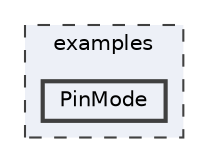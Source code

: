 digraph "/home/runner/work/FastLED/FastLED/examples/PinMode"
{
 // INTERACTIVE_SVG=YES
 // LATEX_PDF_SIZE
  bgcolor="transparent";
  edge [fontname=Helvetica,fontsize=10,labelfontname=Helvetica,labelfontsize=10];
  node [fontname=Helvetica,fontsize=10,shape=box,height=0.2,width=0.4];
  compound=true
  subgraph clusterdir_d28a4824dc47e487b107a5db32ef43c4 {
    graph [ bgcolor="#edf0f7", pencolor="grey25", label="examples", fontname=Helvetica,fontsize=10 style="filled,dashed", URL="dir_d28a4824dc47e487b107a5db32ef43c4.html",tooltip=""]
  dir_da6f56500606cfa389f05a45d20a23dc [label="PinMode", fillcolor="#edf0f7", color="grey25", style="filled,bold", URL="dir_da6f56500606cfa389f05a45d20a23dc.html",tooltip=""];
  }
}
